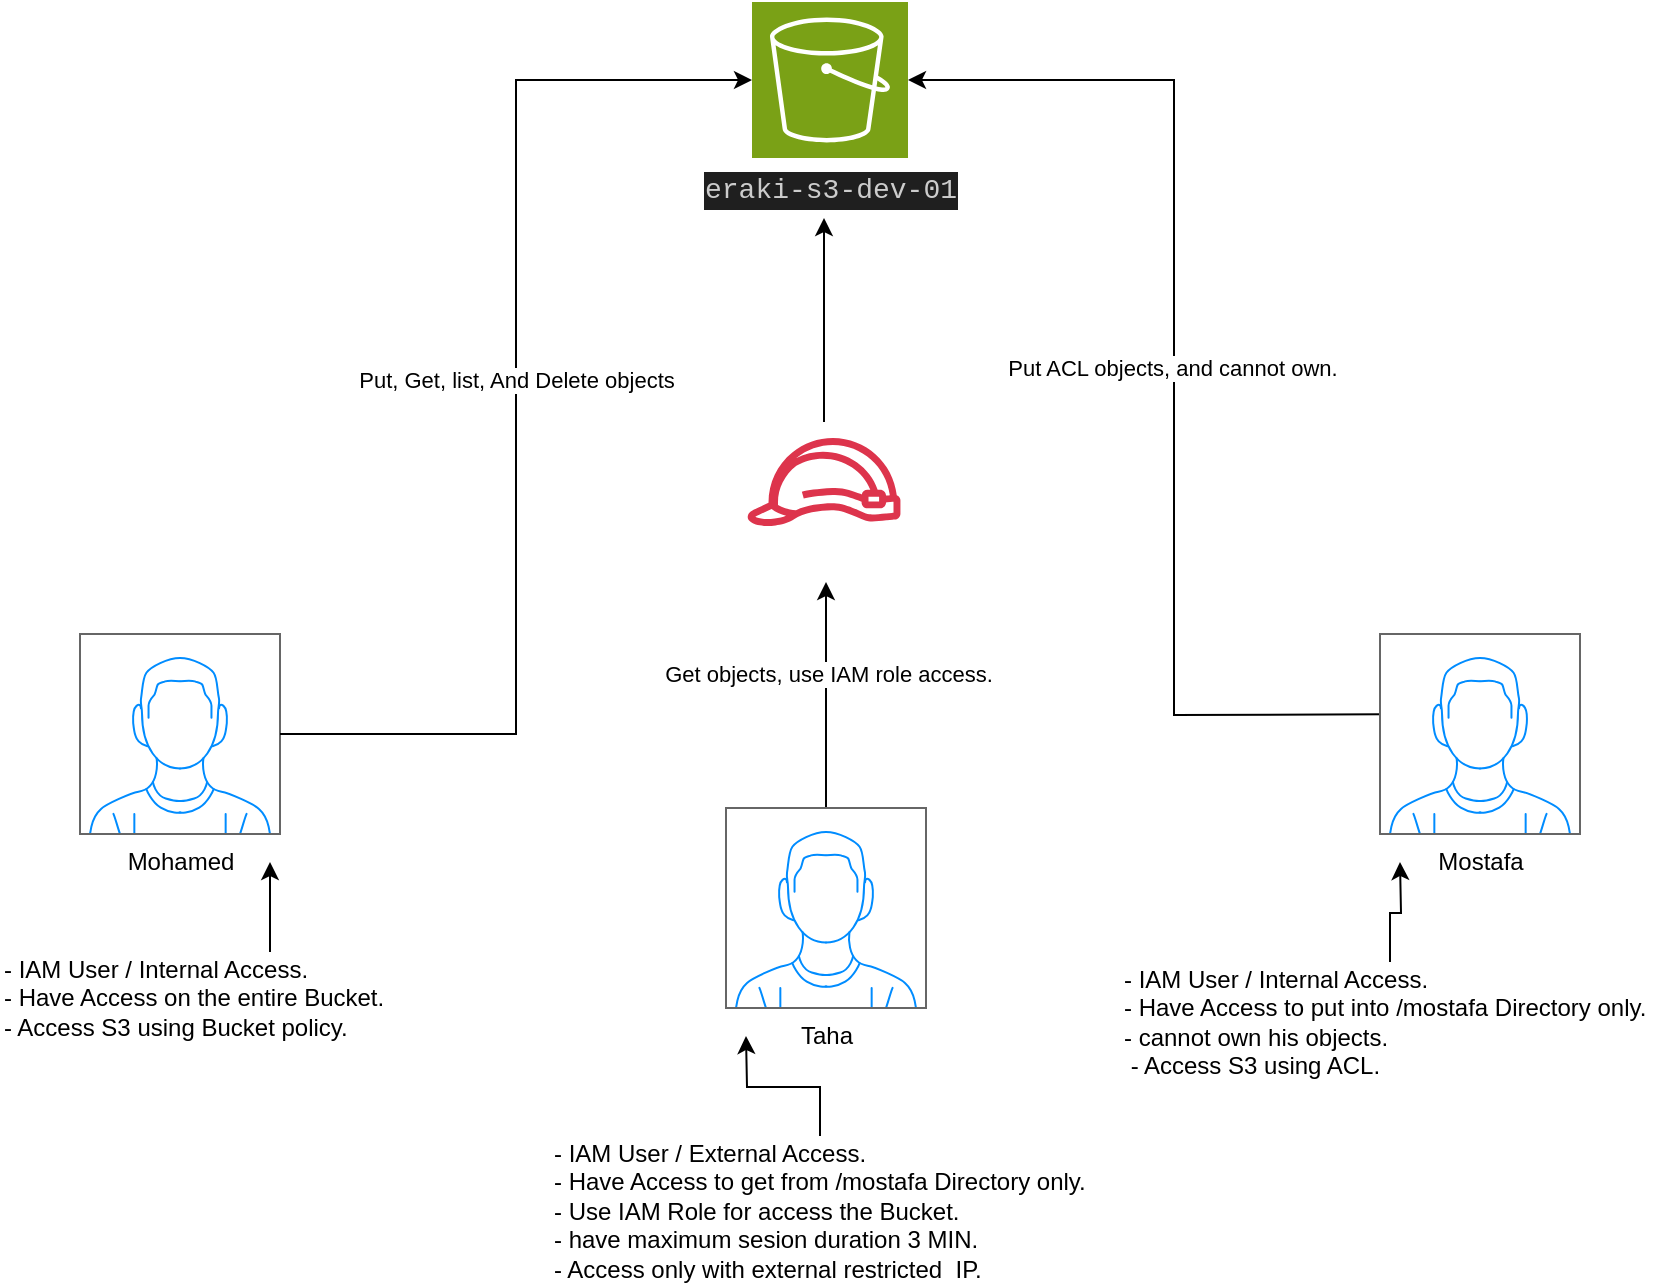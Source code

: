 <mxfile version="22.1.2" type="device">
  <diagram name="Page-1" id="AZlwQYpqR1Bc79jKfAOq">
    <mxGraphModel dx="780" dy="496" grid="1" gridSize="10" guides="1" tooltips="1" connect="1" arrows="1" fold="1" page="1" pageScale="1" pageWidth="850" pageHeight="1100" math="0" shadow="0">
      <root>
        <mxCell id="0" />
        <mxCell id="1" parent="0" />
        <mxCell id="Er2pPMwz5ppjXa08mav1-2" value="&lt;div style=&quot;color: rgb(204, 204, 204); background-color: rgb(31, 31, 31); font-family: Consolas, &amp;quot;Courier New&amp;quot;, monospace; font-size: 14px; line-height: 19px;&quot;&gt;eraki-s3-dev-01&lt;/div&gt;" style="sketch=0;points=[[0,0,0],[0.25,0,0],[0.5,0,0],[0.75,0,0],[1,0,0],[0,1,0],[0.25,1,0],[0.5,1,0],[0.75,1,0],[1,1,0],[0,0.25,0],[0,0.5,0],[0,0.75,0],[1,0.25,0],[1,0.5,0],[1,0.75,0]];outlineConnect=0;fontColor=#232F3E;fillColor=#7AA116;strokeColor=#ffffff;dashed=0;verticalLabelPosition=bottom;verticalAlign=top;align=center;html=1;fontSize=12;fontStyle=0;aspect=fixed;shape=mxgraph.aws4.resourceIcon;resIcon=mxgraph.aws4.s3;" parent="1" vertex="1">
          <mxGeometry x="386" y="180" width="78" height="78" as="geometry" />
        </mxCell>
        <mxCell id="Er2pPMwz5ppjXa08mav1-20" style="edgeStyle=orthogonalEdgeStyle;rounded=0;orthogonalLoop=1;jettySize=auto;html=1;" parent="1" edge="1">
          <mxGeometry relative="1" as="geometry">
            <mxPoint x="422" y="288" as="targetPoint" />
            <mxPoint x="422" y="390" as="sourcePoint" />
          </mxGeometry>
        </mxCell>
        <mxCell id="Er2pPMwz5ppjXa08mav1-3" value="&lt;font color=&quot;#ffffff&quot;&gt;IAM Role have GetObject access&lt;/font&gt;" style="sketch=0;outlineConnect=0;fontColor=#232F3E;gradientColor=none;fillColor=#DD344C;strokeColor=none;dashed=0;verticalLabelPosition=bottom;verticalAlign=top;align=center;html=1;fontSize=12;fontStyle=0;aspect=fixed;pointerEvents=1;shape=mxgraph.aws4.role;" parent="1" vertex="1">
          <mxGeometry x="383" y="398" width="78" height="44" as="geometry" />
        </mxCell>
        <mxCell id="Er2pPMwz5ppjXa08mav1-19" style="edgeStyle=orthogonalEdgeStyle;rounded=0;orthogonalLoop=1;jettySize=auto;html=1;" parent="1" source="Er2pPMwz5ppjXa08mav1-4" edge="1">
          <mxGeometry relative="1" as="geometry">
            <mxPoint x="423" y="470" as="targetPoint" />
          </mxGeometry>
        </mxCell>
        <mxCell id="Er2pPMwz5ppjXa08mav1-23" value="Get objects, use IAM role access." style="edgeLabel;html=1;align=center;verticalAlign=middle;resizable=0;points=[];" parent="Er2pPMwz5ppjXa08mav1-19" vertex="1" connectable="0">
          <mxGeometry x="0.185" relative="1" as="geometry">
            <mxPoint as="offset" />
          </mxGeometry>
        </mxCell>
        <mxCell id="Er2pPMwz5ppjXa08mav1-4" value="Taha" style="verticalLabelPosition=bottom;shadow=0;dashed=0;align=center;html=1;verticalAlign=top;strokeWidth=1;shape=mxgraph.mockup.containers.userMale;strokeColor=#666666;strokeColor2=#008cff;" parent="1" vertex="1">
          <mxGeometry x="373" y="583" width="100" height="100" as="geometry" />
        </mxCell>
        <mxCell id="Er2pPMwz5ppjXa08mav1-18" style="edgeStyle=orthogonalEdgeStyle;rounded=0;orthogonalLoop=1;jettySize=auto;html=1;entryX=1;entryY=0.5;entryDx=0;entryDy=0;entryPerimeter=0;" parent="1" target="Er2pPMwz5ppjXa08mav1-2" edge="1">
          <mxGeometry relative="1" as="geometry">
            <mxPoint x="570" y="210" as="targetPoint" />
            <mxPoint x="730" y="536" as="sourcePoint" />
          </mxGeometry>
        </mxCell>
        <mxCell id="Er2pPMwz5ppjXa08mav1-21" value="Put ACL objects, and cannot own." style="edgeLabel;html=1;align=center;verticalAlign=middle;resizable=0;points=[];" parent="Er2pPMwz5ppjXa08mav1-18" vertex="1" connectable="0">
          <mxGeometry x="0.047" y="1" relative="1" as="geometry">
            <mxPoint y="-1" as="offset" />
          </mxGeometry>
        </mxCell>
        <mxCell id="Er2pPMwz5ppjXa08mav1-5" value="Mostafa" style="verticalLabelPosition=bottom;shadow=0;dashed=0;align=center;html=1;verticalAlign=top;strokeWidth=1;shape=mxgraph.mockup.containers.userMale;strokeColor=#666666;strokeColor2=#008cff;" parent="1" vertex="1">
          <mxGeometry x="700" y="496" width="100" height="100" as="geometry" />
        </mxCell>
        <mxCell id="Er2pPMwz5ppjXa08mav1-6" value="Mohamed" style="verticalLabelPosition=bottom;shadow=0;dashed=0;align=center;html=1;verticalAlign=top;strokeWidth=1;shape=mxgraph.mockup.containers.userMale;strokeColor=#666666;strokeColor2=#008cff;" parent="1" vertex="1">
          <mxGeometry x="50" y="496" width="100" height="100" as="geometry" />
        </mxCell>
        <mxCell id="Er2pPMwz5ppjXa08mav1-10" style="edgeStyle=orthogonalEdgeStyle;rounded=0;orthogonalLoop=1;jettySize=auto;html=1;" parent="1" source="Er2pPMwz5ppjXa08mav1-8" edge="1">
          <mxGeometry relative="1" as="geometry">
            <mxPoint x="710" y="610" as="targetPoint" />
          </mxGeometry>
        </mxCell>
        <mxCell id="Er2pPMwz5ppjXa08mav1-8" value="- IAM User / Internal Access.&lt;br&gt;- Have Access to put into /mostafa Directory only.&lt;br&gt;- cannot own his objects.&lt;br&gt;&amp;nbsp;- Access S3 using ACL." style="text;spacingTop=-5;whiteSpace=wrap;html=1;align=left;fontSize=12;fontFamily=Helvetica;fillColor=none;strokeColor=none;" parent="1" vertex="1">
          <mxGeometry x="570" y="660" width="270" height="70" as="geometry" />
        </mxCell>
        <mxCell id="Er2pPMwz5ppjXa08mav1-12" style="edgeStyle=orthogonalEdgeStyle;rounded=0;orthogonalLoop=1;jettySize=auto;html=1;" parent="1" source="Er2pPMwz5ppjXa08mav1-11" edge="1">
          <mxGeometry relative="1" as="geometry">
            <mxPoint x="383" y="697" as="targetPoint" />
          </mxGeometry>
        </mxCell>
        <mxCell id="Er2pPMwz5ppjXa08mav1-11" value="- IAM User / External Access.&lt;br&gt;- Have Access to get from /mostafa Directory only.&lt;br&gt;- Use IAM Role for access the Bucket.&lt;br&gt;- have maximum sesion duration 3 MIN.&lt;br&gt;- Access only with external restricted&amp;nbsp; IP." style="text;spacingTop=-5;whiteSpace=wrap;html=1;align=left;fontSize=12;fontFamily=Helvetica;fillColor=none;strokeColor=none;" parent="1" vertex="1">
          <mxGeometry x="285" y="747" width="270" height="60" as="geometry" />
        </mxCell>
        <mxCell id="Er2pPMwz5ppjXa08mav1-14" style="edgeStyle=orthogonalEdgeStyle;rounded=0;orthogonalLoop=1;jettySize=auto;html=1;" parent="1" source="Er2pPMwz5ppjXa08mav1-13" edge="1">
          <mxGeometry relative="1" as="geometry">
            <mxPoint x="145" y="610" as="targetPoint" />
          </mxGeometry>
        </mxCell>
        <mxCell id="Er2pPMwz5ppjXa08mav1-13" value="- IAM User / Internal Access.&lt;br&gt;- Have Access on the entire Bucket.&lt;br&gt;- Access S3 using Bucket policy." style="text;spacingTop=-5;whiteSpace=wrap;html=1;align=left;fontSize=12;fontFamily=Helvetica;fillColor=none;strokeColor=none;" parent="1" vertex="1">
          <mxGeometry x="10" y="655" width="270" height="60" as="geometry" />
        </mxCell>
        <mxCell id="Er2pPMwz5ppjXa08mav1-17" style="edgeStyle=orthogonalEdgeStyle;rounded=0;orthogonalLoop=1;jettySize=auto;html=1;entryX=0;entryY=0.5;entryDx=0;entryDy=0;entryPerimeter=0;" parent="1" source="Er2pPMwz5ppjXa08mav1-6" target="Er2pPMwz5ppjXa08mav1-2" edge="1">
          <mxGeometry relative="1" as="geometry" />
        </mxCell>
        <mxCell id="Er2pPMwz5ppjXa08mav1-22" value="Put, Get, list, And Delete objects" style="edgeLabel;html=1;align=center;verticalAlign=middle;resizable=0;points=[];" parent="Er2pPMwz5ppjXa08mav1-17" vertex="1" connectable="0">
          <mxGeometry x="0.048" relative="1" as="geometry">
            <mxPoint as="offset" />
          </mxGeometry>
        </mxCell>
      </root>
    </mxGraphModel>
  </diagram>
</mxfile>
